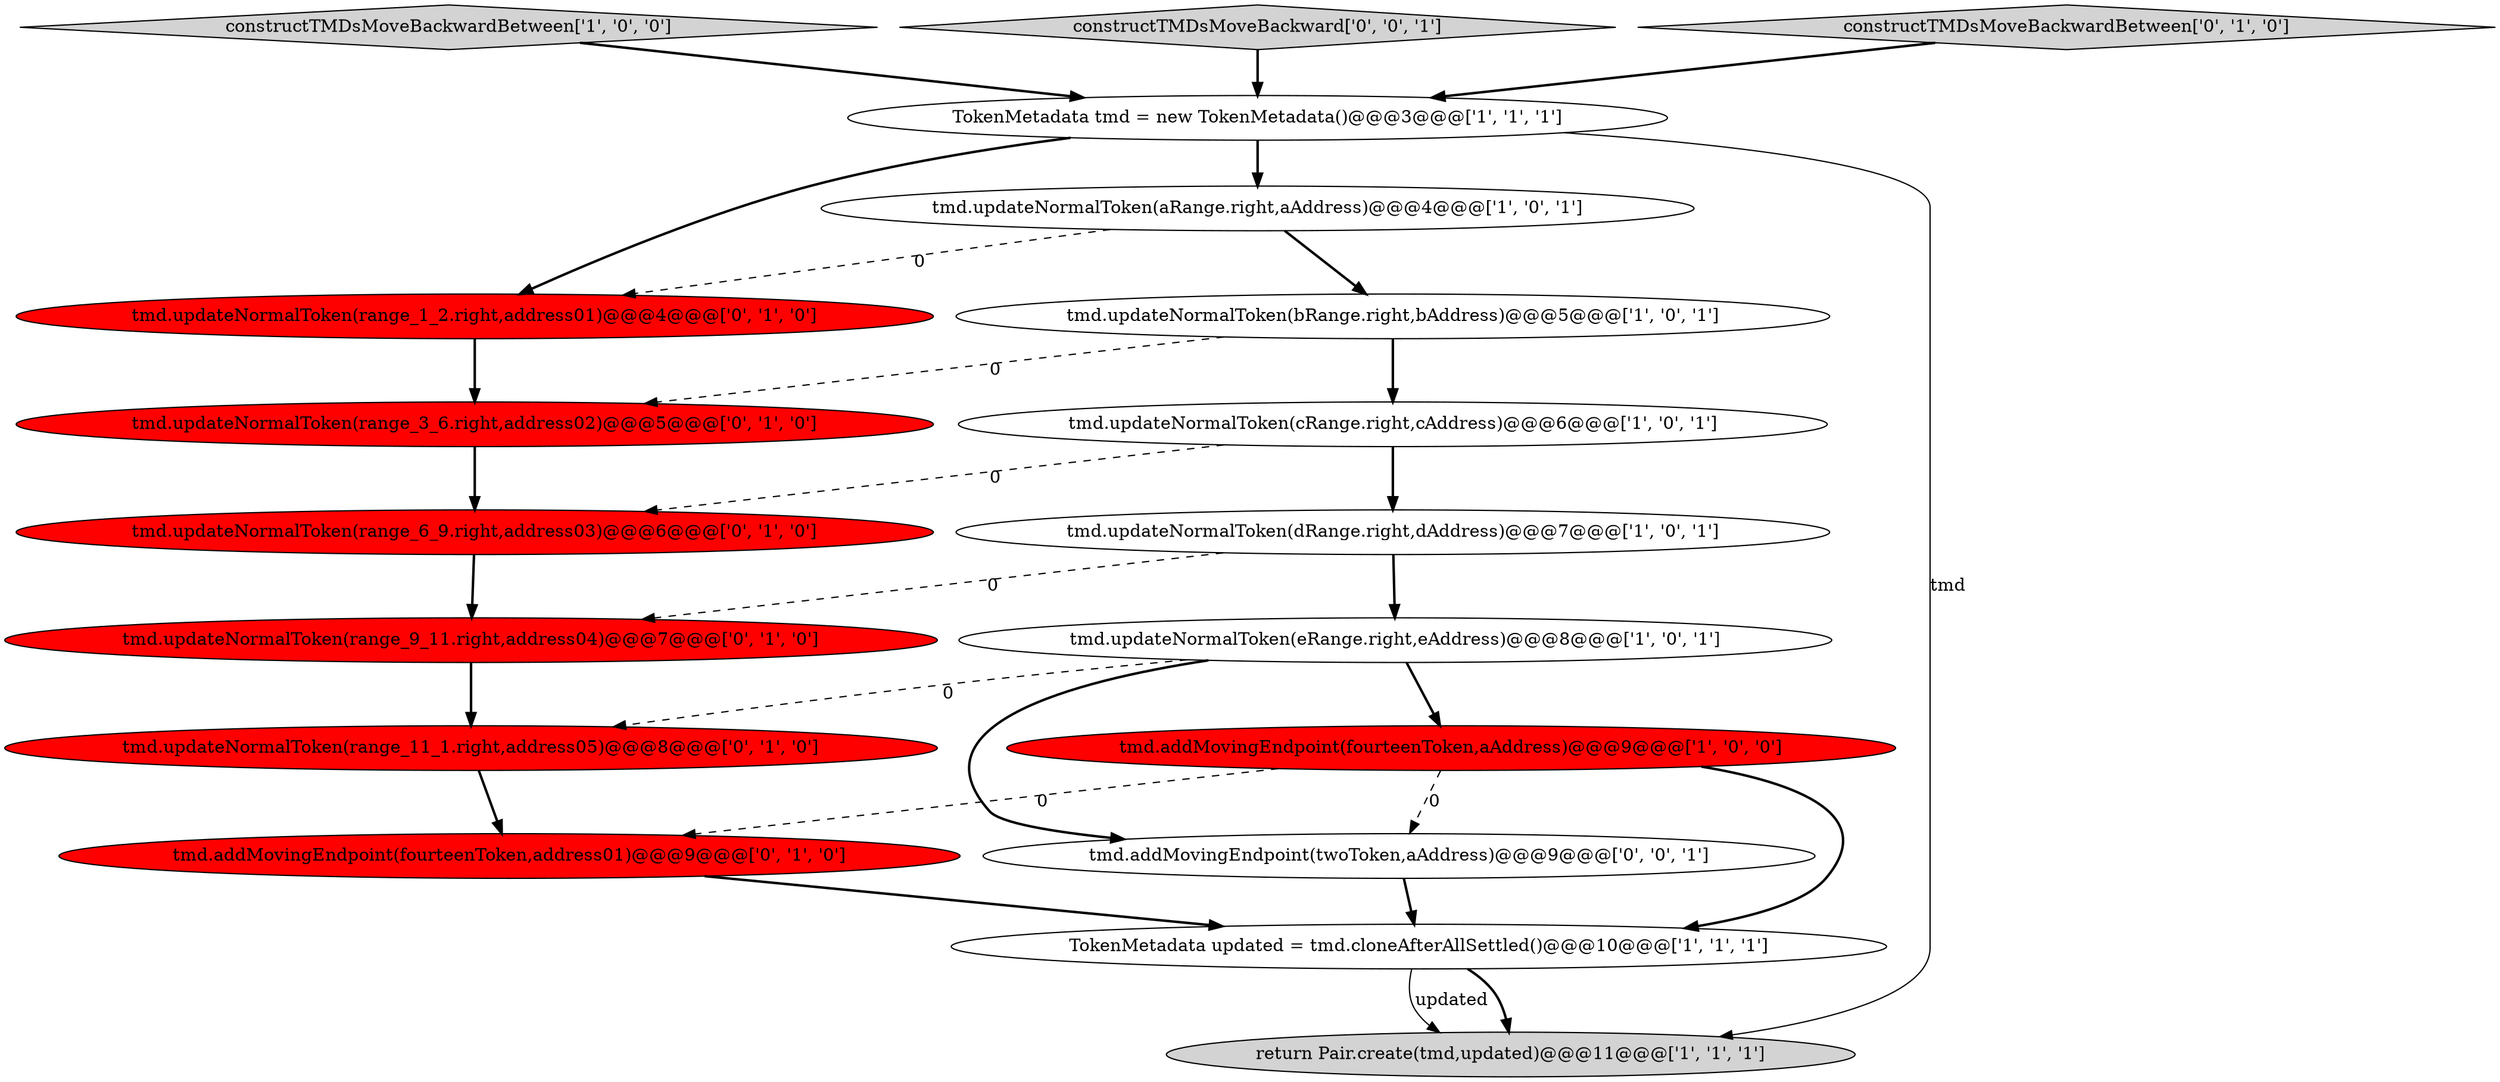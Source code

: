 digraph {
2 [style = filled, label = "tmd.addMovingEndpoint(fourteenToken,aAddress)@@@9@@@['1', '0', '0']", fillcolor = red, shape = ellipse image = "AAA1AAABBB1BBB"];
8 [style = filled, label = "TokenMetadata tmd = new TokenMetadata()@@@3@@@['1', '1', '1']", fillcolor = white, shape = ellipse image = "AAA0AAABBB1BBB"];
5 [style = filled, label = "tmd.updateNormalToken(dRange.right,dAddress)@@@7@@@['1', '0', '1']", fillcolor = white, shape = ellipse image = "AAA0AAABBB1BBB"];
12 [style = filled, label = "tmd.addMovingEndpoint(fourteenToken,address01)@@@9@@@['0', '1', '0']", fillcolor = red, shape = ellipse image = "AAA1AAABBB2BBB"];
13 [style = filled, label = "tmd.updateNormalToken(range_11_1.right,address05)@@@8@@@['0', '1', '0']", fillcolor = red, shape = ellipse image = "AAA1AAABBB2BBB"];
7 [style = filled, label = "constructTMDsMoveBackwardBetween['1', '0', '0']", fillcolor = lightgray, shape = diamond image = "AAA0AAABBB1BBB"];
6 [style = filled, label = "tmd.updateNormalToken(aRange.right,aAddress)@@@4@@@['1', '0', '1']", fillcolor = white, shape = ellipse image = "AAA0AAABBB1BBB"];
14 [style = filled, label = "tmd.updateNormalToken(range_1_2.right,address01)@@@4@@@['0', '1', '0']", fillcolor = red, shape = ellipse image = "AAA1AAABBB2BBB"];
17 [style = filled, label = "tmd.addMovingEndpoint(twoToken,aAddress)@@@9@@@['0', '0', '1']", fillcolor = white, shape = ellipse image = "AAA0AAABBB3BBB"];
9 [style = filled, label = "return Pair.create(tmd,updated)@@@11@@@['1', '1', '1']", fillcolor = lightgray, shape = ellipse image = "AAA0AAABBB1BBB"];
16 [style = filled, label = "tmd.updateNormalToken(range_6_9.right,address03)@@@6@@@['0', '1', '0']", fillcolor = red, shape = ellipse image = "AAA1AAABBB2BBB"];
3 [style = filled, label = "tmd.updateNormalToken(bRange.right,bAddress)@@@5@@@['1', '0', '1']", fillcolor = white, shape = ellipse image = "AAA0AAABBB1BBB"];
11 [style = filled, label = "tmd.updateNormalToken(range_9_11.right,address04)@@@7@@@['0', '1', '0']", fillcolor = red, shape = ellipse image = "AAA1AAABBB2BBB"];
1 [style = filled, label = "tmd.updateNormalToken(eRange.right,eAddress)@@@8@@@['1', '0', '1']", fillcolor = white, shape = ellipse image = "AAA0AAABBB1BBB"];
18 [style = filled, label = "constructTMDsMoveBackward['0', '0', '1']", fillcolor = lightgray, shape = diamond image = "AAA0AAABBB3BBB"];
0 [style = filled, label = "tmd.updateNormalToken(cRange.right,cAddress)@@@6@@@['1', '0', '1']", fillcolor = white, shape = ellipse image = "AAA0AAABBB1BBB"];
10 [style = filled, label = "constructTMDsMoveBackwardBetween['0', '1', '0']", fillcolor = lightgray, shape = diamond image = "AAA0AAABBB2BBB"];
15 [style = filled, label = "tmd.updateNormalToken(range_3_6.right,address02)@@@5@@@['0', '1', '0']", fillcolor = red, shape = ellipse image = "AAA1AAABBB2BBB"];
4 [style = filled, label = "TokenMetadata updated = tmd.cloneAfterAllSettled()@@@10@@@['1', '1', '1']", fillcolor = white, shape = ellipse image = "AAA0AAABBB1BBB"];
4->9 [style = bold, label=""];
6->3 [style = bold, label=""];
4->9 [style = solid, label="updated"];
16->11 [style = bold, label=""];
0->16 [style = dashed, label="0"];
8->14 [style = bold, label=""];
8->6 [style = bold, label=""];
6->14 [style = dashed, label="0"];
7->8 [style = bold, label=""];
15->16 [style = bold, label=""];
2->4 [style = bold, label=""];
2->17 [style = dashed, label="0"];
3->0 [style = bold, label=""];
1->17 [style = bold, label=""];
1->13 [style = dashed, label="0"];
5->1 [style = bold, label=""];
2->12 [style = dashed, label="0"];
13->12 [style = bold, label=""];
10->8 [style = bold, label=""];
12->4 [style = bold, label=""];
5->11 [style = dashed, label="0"];
8->9 [style = solid, label="tmd"];
11->13 [style = bold, label=""];
3->15 [style = dashed, label="0"];
14->15 [style = bold, label=""];
1->2 [style = bold, label=""];
18->8 [style = bold, label=""];
17->4 [style = bold, label=""];
0->5 [style = bold, label=""];
}
